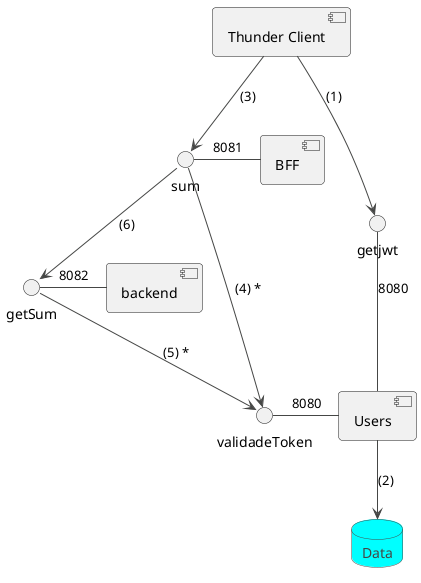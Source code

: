 @startuml

!theme vibrant

[Thunder Client]
sum - [BFF] : 8081
getSum - [backend] : 8082
getjwt - [Users] : 8080
validadeToken - [Users] : 8080

database Data {

}

[Thunder Client] --> getjwt : (1)
Users --> Data : (2)
[Thunder Client] --> sum : (3)
sum --> validadeToken : (4) *
getSum --> validadeToken : (5) *
sum --> getSum : (6)

@enduml